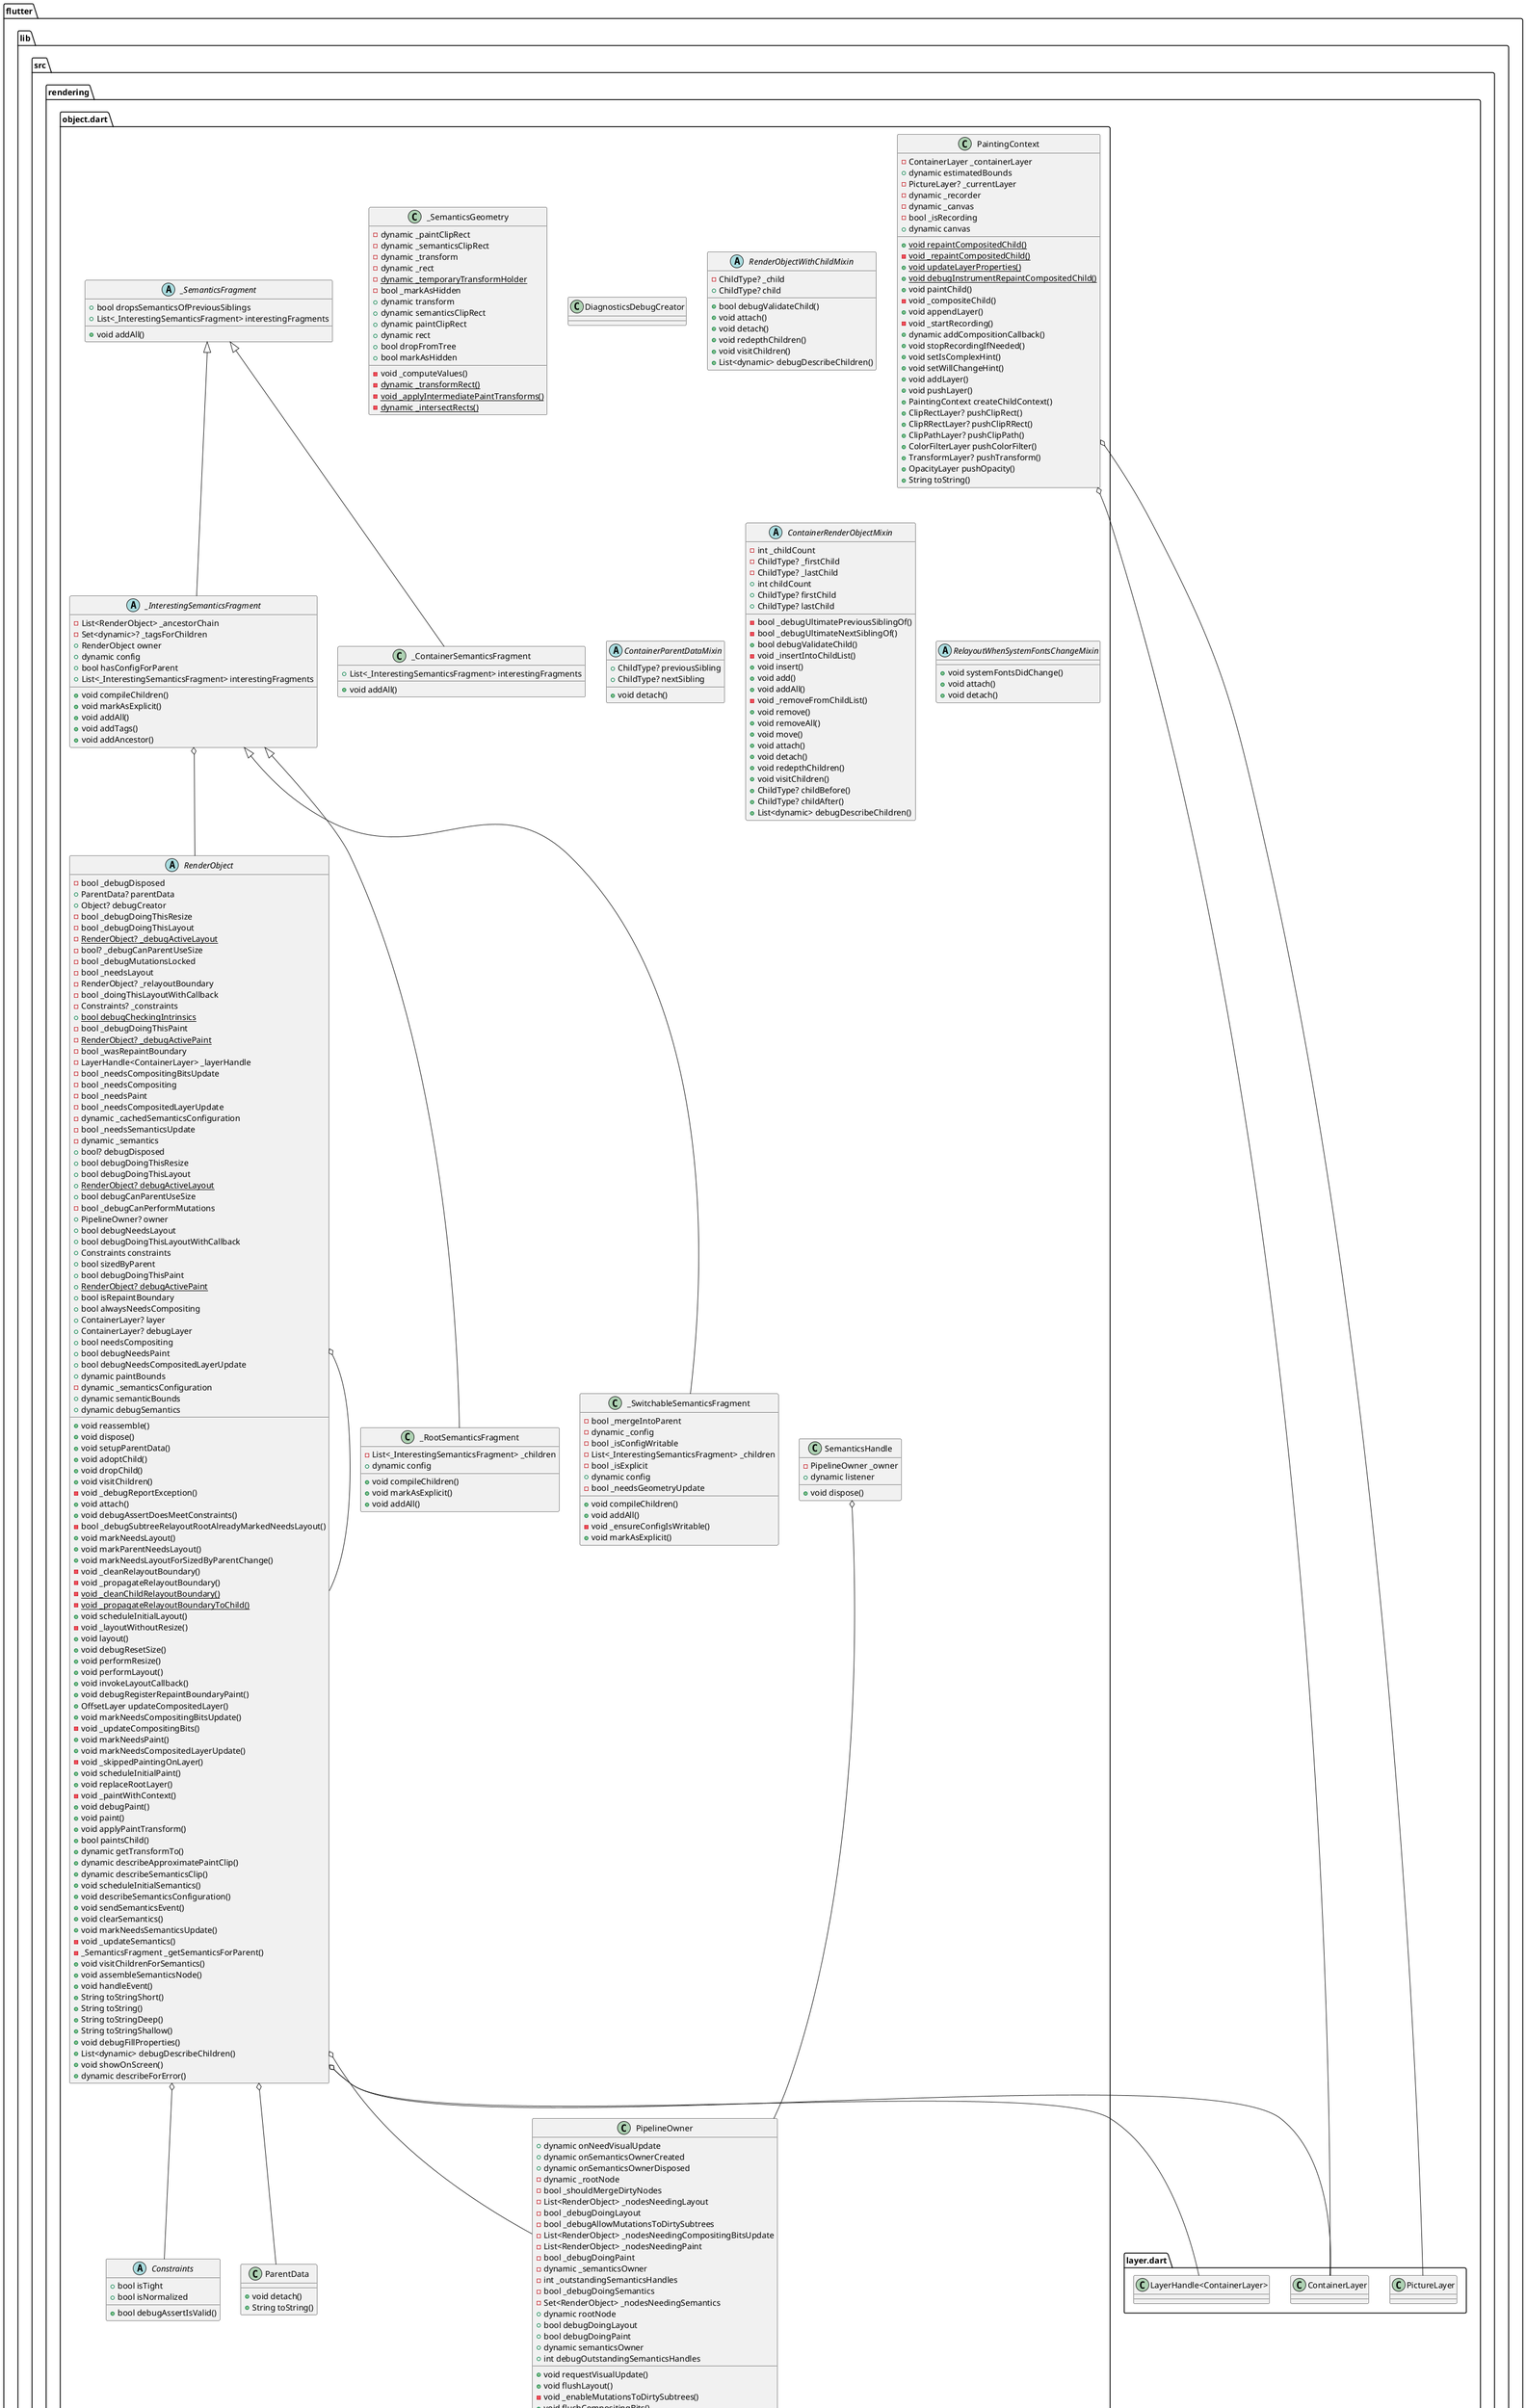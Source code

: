 @startuml
set namespaceSeparator ::

class "flutter::lib::src::rendering::object.dart::ParentData" {
  +void detach()
  +String toString()
}

class "flutter::lib::src::rendering::object.dart::PaintingContext" {
  -ContainerLayer _containerLayer
  +dynamic estimatedBounds
  -PictureLayer? _currentLayer
  -dynamic _recorder
  -dynamic _canvas
  -bool _isRecording
  +dynamic canvas
  {static} +void repaintCompositedChild()
  {static} -void _repaintCompositedChild()
  {static} +void updateLayerProperties()
  {static} +void debugInstrumentRepaintCompositedChild()
  +void paintChild()
  -void _compositeChild()
  +void appendLayer()
  -void _startRecording()
  +dynamic addCompositionCallback()
  +void stopRecordingIfNeeded()
  +void setIsComplexHint()
  +void setWillChangeHint()
  +void addLayer()
  +void pushLayer()
  +PaintingContext createChildContext()
  +ClipRectLayer? pushClipRect()
  +ClipRRectLayer? pushClipRRect()
  +ClipPathLayer? pushClipPath()
  +ColorFilterLayer pushColorFilter()
  +TransformLayer? pushTransform()
  +OpacityLayer pushOpacity()
  +String toString()
}

"flutter::lib::src::rendering::object.dart::PaintingContext" o-- "flutter::lib::src::rendering::layer.dart::ContainerLayer"
"flutter::lib::src::rendering::object.dart::PaintingContext" o-- "flutter::lib::src::rendering::layer.dart::PictureLayer"

abstract class "flutter::lib::src::rendering::object.dart::Constraints" {
  +bool isTight
  +bool isNormalized
  +bool debugAssertIsValid()
}

class "flutter::lib::src::rendering::object.dart::SemanticsHandle" {
  -PipelineOwner _owner
  +dynamic listener
  +void dispose()
}

"flutter::lib::src::rendering::object.dart::SemanticsHandle" o-- "flutter::lib::src::rendering::object.dart::PipelineOwner"

class "flutter::lib::src::rendering::object.dart::PipelineOwner" {
  +dynamic onNeedVisualUpdate
  +dynamic onSemanticsOwnerCreated
  +dynamic onSemanticsOwnerDisposed
  -dynamic _rootNode
  -bool _shouldMergeDirtyNodes
  -List<RenderObject> _nodesNeedingLayout
  -bool _debugDoingLayout
  -bool _debugAllowMutationsToDirtySubtrees
  -List<RenderObject> _nodesNeedingCompositingBitsUpdate
  -List<RenderObject> _nodesNeedingPaint
  -bool _debugDoingPaint
  -dynamic _semanticsOwner
  -int _outstandingSemanticsHandles
  -bool _debugDoingSemantics
  -Set<RenderObject> _nodesNeedingSemantics
  +dynamic rootNode
  +bool debugDoingLayout
  +bool debugDoingPaint
  +dynamic semanticsOwner
  +int debugOutstandingSemanticsHandles
  +void requestVisualUpdate()
  +void flushLayout()
  -void _enableMutationsToDirtySubtrees()
  +void flushCompositingBits()
  +void flushPaint()
  +SemanticsHandle ensureSemantics()
  -void _didDisposeSemanticsHandle()
  +void flushSemantics()
}

abstract class "flutter::lib::src::rendering::object.dart::RenderObject" {
  -bool _debugDisposed
  +ParentData? parentData
  +Object? debugCreator
  -bool _debugDoingThisResize
  -bool _debugDoingThisLayout
  {static} -RenderObject? _debugActiveLayout
  -bool? _debugCanParentUseSize
  -bool _debugMutationsLocked
  -bool _needsLayout
  -RenderObject? _relayoutBoundary
  -bool _doingThisLayoutWithCallback
  -Constraints? _constraints
  {static} +bool debugCheckingIntrinsics
  -bool _debugDoingThisPaint
  {static} -RenderObject? _debugActivePaint
  -bool _wasRepaintBoundary
  -LayerHandle<ContainerLayer> _layerHandle
  -bool _needsCompositingBitsUpdate
  -bool _needsCompositing
  -bool _needsPaint
  -bool _needsCompositedLayerUpdate
  -dynamic _cachedSemanticsConfiguration
  -bool _needsSemanticsUpdate
  -dynamic _semantics
  +bool? debugDisposed
  +bool debugDoingThisResize
  +bool debugDoingThisLayout
  {static} +RenderObject? debugActiveLayout
  +bool debugCanParentUseSize
  -bool _debugCanPerformMutations
  +PipelineOwner? owner
  +bool debugNeedsLayout
  +bool debugDoingThisLayoutWithCallback
  +Constraints constraints
  +bool sizedByParent
  +bool debugDoingThisPaint
  {static} +RenderObject? debugActivePaint
  +bool isRepaintBoundary
  +bool alwaysNeedsCompositing
  +ContainerLayer? layer
  +ContainerLayer? debugLayer
  +bool needsCompositing
  +bool debugNeedsPaint
  +bool debugNeedsCompositedLayerUpdate
  +dynamic paintBounds
  -dynamic _semanticsConfiguration
  +dynamic semanticBounds
  +dynamic debugSemantics
  +void reassemble()
  +void dispose()
  +void setupParentData()
  +void adoptChild()
  +void dropChild()
  +void visitChildren()
  -void _debugReportException()
  +void attach()
  +void debugAssertDoesMeetConstraints()
  -bool _debugSubtreeRelayoutRootAlreadyMarkedNeedsLayout()
  +void markNeedsLayout()
  +void markParentNeedsLayout()
  +void markNeedsLayoutForSizedByParentChange()
  -void _cleanRelayoutBoundary()
  -void _propagateRelayoutBoundary()
  {static} -void _cleanChildRelayoutBoundary()
  {static} -void _propagateRelayoutBoundaryToChild()
  +void scheduleInitialLayout()
  -void _layoutWithoutResize()
  +void layout()
  +void debugResetSize()
  +void performResize()
  +void performLayout()
  +void invokeLayoutCallback()
  +void debugRegisterRepaintBoundaryPaint()
  +OffsetLayer updateCompositedLayer()
  +void markNeedsCompositingBitsUpdate()
  -void _updateCompositingBits()
  +void markNeedsPaint()
  +void markNeedsCompositedLayerUpdate()
  -void _skippedPaintingOnLayer()
  +void scheduleInitialPaint()
  +void replaceRootLayer()
  -void _paintWithContext()
  +void debugPaint()
  +void paint()
  +void applyPaintTransform()
  +bool paintsChild()
  +dynamic getTransformTo()
  +dynamic describeApproximatePaintClip()
  +dynamic describeSemanticsClip()
  +void scheduleInitialSemantics()
  +void describeSemanticsConfiguration()
  +void sendSemanticsEvent()
  +void clearSemantics()
  +void markNeedsSemanticsUpdate()
  -void _updateSemantics()
  -_SemanticsFragment _getSemanticsForParent()
  +void visitChildrenForSemantics()
  +void assembleSemanticsNode()
  +void handleEvent()
  +String toStringShort()
  +String toString()
  +String toStringDeep()
  +String toStringShallow()
  +void debugFillProperties()
  +List<dynamic> debugDescribeChildren()
  +void showOnScreen()
  +dynamic describeForError()
}

"flutter::lib::src::rendering::object.dart::RenderObject" o-- "flutter::lib::src::rendering::object.dart::ParentData"
"flutter::lib::src::rendering::object.dart::RenderObject" o-- "flutter::lib::src::rendering::object.dart::RenderObject"
"flutter::lib::src::rendering::object.dart::RenderObject" o-- "flutter::lib::src::rendering::object.dart::Constraints"
"flutter::lib::src::rendering::object.dart::RenderObject" o-- "flutter::lib::src::rendering::layer.dart::LayerHandle<ContainerLayer>"
"flutter::lib::src::rendering::object.dart::RenderObject" o-- "flutter::lib::src::rendering::object.dart::PipelineOwner"
"flutter::lib::src::rendering::object.dart::RenderObject" o-- "flutter::lib::src::rendering::layer.dart::ContainerLayer"

abstract class "flutter::lib::src::rendering::object.dart::_SemanticsFragment" {
  +bool dropsSemanticsOfPreviousSiblings
  +List<_InterestingSemanticsFragment> interestingFragments
  +void addAll()
}

class "flutter::lib::src::rendering::object.dart::_ContainerSemanticsFragment" {
  +List<_InterestingSemanticsFragment> interestingFragments
  +void addAll()
}

"flutter::lib::src::rendering::object.dart::_SemanticsFragment" <|-- "flutter::lib::src::rendering::object.dart::_ContainerSemanticsFragment"

abstract class "flutter::lib::src::rendering::object.dart::_InterestingSemanticsFragment" {
  -List<RenderObject> _ancestorChain
  -Set<dynamic>? _tagsForChildren
  +RenderObject owner
  +dynamic config
  +bool hasConfigForParent
  +List<_InterestingSemanticsFragment> interestingFragments
  +void compileChildren()
  +void markAsExplicit()
  +void addAll()
  +void addTags()
  +void addAncestor()
}

"flutter::lib::src::rendering::object.dart::_InterestingSemanticsFragment" o-- "flutter::lib::src::rendering::object.dart::RenderObject"
"flutter::lib::src::rendering::object.dart::_SemanticsFragment" <|-- "flutter::lib::src::rendering::object.dart::_InterestingSemanticsFragment"

class "flutter::lib::src::rendering::object.dart::_RootSemanticsFragment" {
  -List<_InterestingSemanticsFragment> _children
  +dynamic config
  +void compileChildren()
  +void markAsExplicit()
  +void addAll()
}

"flutter::lib::src::rendering::object.dart::_InterestingSemanticsFragment" <|-- "flutter::lib::src::rendering::object.dart::_RootSemanticsFragment"

class "flutter::lib::src::rendering::object.dart::_SwitchableSemanticsFragment" {
  -bool _mergeIntoParent
  -dynamic _config
  -bool _isConfigWritable
  -List<_InterestingSemanticsFragment> _children
  -bool _isExplicit
  +dynamic config
  -bool _needsGeometryUpdate
  +void compileChildren()
  +void addAll()
  -void _ensureConfigIsWritable()
  +void markAsExplicit()
}

"flutter::lib::src::rendering::object.dart::_InterestingSemanticsFragment" <|-- "flutter::lib::src::rendering::object.dart::_SwitchableSemanticsFragment"

class "flutter::lib::src::rendering::object.dart::_SemanticsGeometry" {
  -dynamic _paintClipRect
  -dynamic _semanticsClipRect
  -dynamic _transform
  -dynamic _rect
  {static} -dynamic _temporaryTransformHolder
  -bool _markAsHidden
  +dynamic transform
  +dynamic semanticsClipRect
  +dynamic paintClipRect
  +dynamic rect
  +bool dropFromTree
  +bool markAsHidden
  -void _computeValues()
  {static} -dynamic _transformRect()
  {static} -void _applyIntermediatePaintTransforms()
  {static} -dynamic _intersectRects()
}

class "flutter::lib::src::rendering::object.dart::DiagnosticsDebugCreator" {
}

abstract class "flutter::lib::src::rendering::object.dart::RenderObjectWithChildMixin" {
  -ChildType? _child
  +ChildType? child
  +bool debugValidateChild()
  +void attach()
  +void detach()
  +void redepthChildren()
  +void visitChildren()
  +List<dynamic> debugDescribeChildren()
}

abstract class "flutter::lib::src::rendering::object.dart::ContainerParentDataMixin" {
  +ChildType? previousSibling
  +ChildType? nextSibling
  +void detach()
}

abstract class "flutter::lib::src::rendering::object.dart::ContainerRenderObjectMixin" {
  -int _childCount
  -ChildType? _firstChild
  -ChildType? _lastChild
  +int childCount
  +ChildType? firstChild
  +ChildType? lastChild
  -bool _debugUltimatePreviousSiblingOf()
  -bool _debugUltimateNextSiblingOf()
  +bool debugValidateChild()
  -void _insertIntoChildList()
  +void insert()
  +void add()
  +void addAll()
  -void _removeFromChildList()
  +void remove()
  +void removeAll()
  +void move()
  +void attach()
  +void detach()
  +void redepthChildren()
  +void visitChildren()
  +ChildType? childBefore()
  +ChildType? childAfter()
  +List<dynamic> debugDescribeChildren()
}

abstract class "flutter::lib::src::rendering::object.dart::RelayoutWhenSystemFontsChangeMixin" {
  +void systemFontsDidChange()
  +void attach()
  +void detach()
}


@enduml
